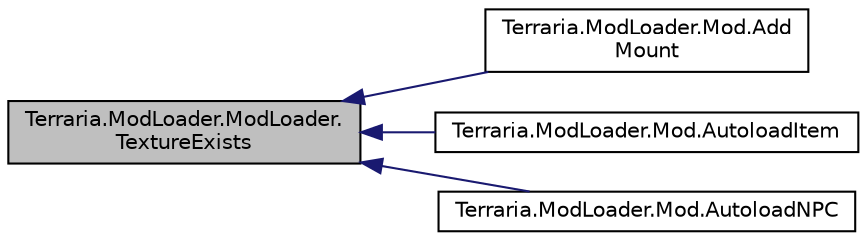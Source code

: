 digraph "Terraria.ModLoader.ModLoader.TextureExists"
{
  edge [fontname="Helvetica",fontsize="10",labelfontname="Helvetica",labelfontsize="10"];
  node [fontname="Helvetica",fontsize="10",shape=record];
  rankdir="LR";
  Node83 [label="Terraria.ModLoader.ModLoader.\lTextureExists",height=0.2,width=0.4,color="black", fillcolor="grey75", style="filled", fontcolor="black"];
  Node83 -> Node84 [dir="back",color="midnightblue",fontsize="10",style="solid",fontname="Helvetica"];
  Node84 [label="Terraria.ModLoader.Mod.Add\lMount",height=0.2,width=0.4,color="black", fillcolor="white", style="filled",URL="$class_terraria_1_1_mod_loader_1_1_mod.html#a9f844d58f1fc1cc6048d53729ec94821",tooltip="Adds the given mount to the game with the given name and texture. The extraTextures dictionary should..."];
  Node83 -> Node85 [dir="back",color="midnightblue",fontsize="10",style="solid",fontname="Helvetica"];
  Node85 [label="Terraria.ModLoader.Mod.AutoloadItem",height=0.2,width=0.4,color="black", fillcolor="white", style="filled",URL="$class_terraria_1_1_mod_loader_1_1_mod.html#abda6b3a9ca7641689fd6e5dbdd954b86"];
  Node83 -> Node86 [dir="back",color="midnightblue",fontsize="10",style="solid",fontname="Helvetica"];
  Node86 [label="Terraria.ModLoader.Mod.AutoloadNPC",height=0.2,width=0.4,color="black", fillcolor="white", style="filled",URL="$class_terraria_1_1_mod_loader_1_1_mod.html#ad77577c0eeaae460a0f0652b70897259"];
}
